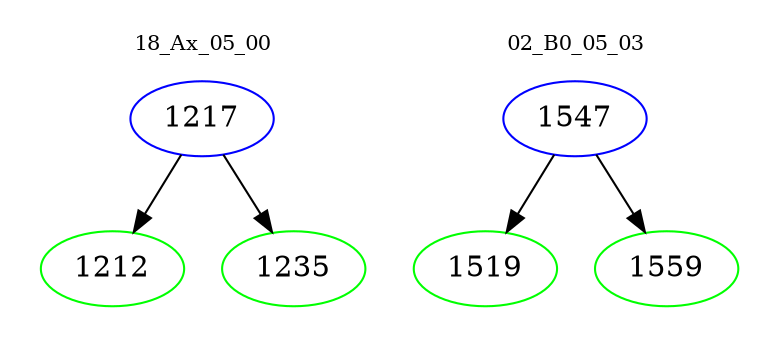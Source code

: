 digraph{
subgraph cluster_0 {
color = white
label = "18_Ax_05_00";
fontsize=10;
T0_1217 [label="1217", color="blue"]
T0_1217 -> T0_1212 [color="black"]
T0_1212 [label="1212", color="green"]
T0_1217 -> T0_1235 [color="black"]
T0_1235 [label="1235", color="green"]
}
subgraph cluster_1 {
color = white
label = "02_B0_05_03";
fontsize=10;
T1_1547 [label="1547", color="blue"]
T1_1547 -> T1_1519 [color="black"]
T1_1519 [label="1519", color="green"]
T1_1547 -> T1_1559 [color="black"]
T1_1559 [label="1559", color="green"]
}
}
